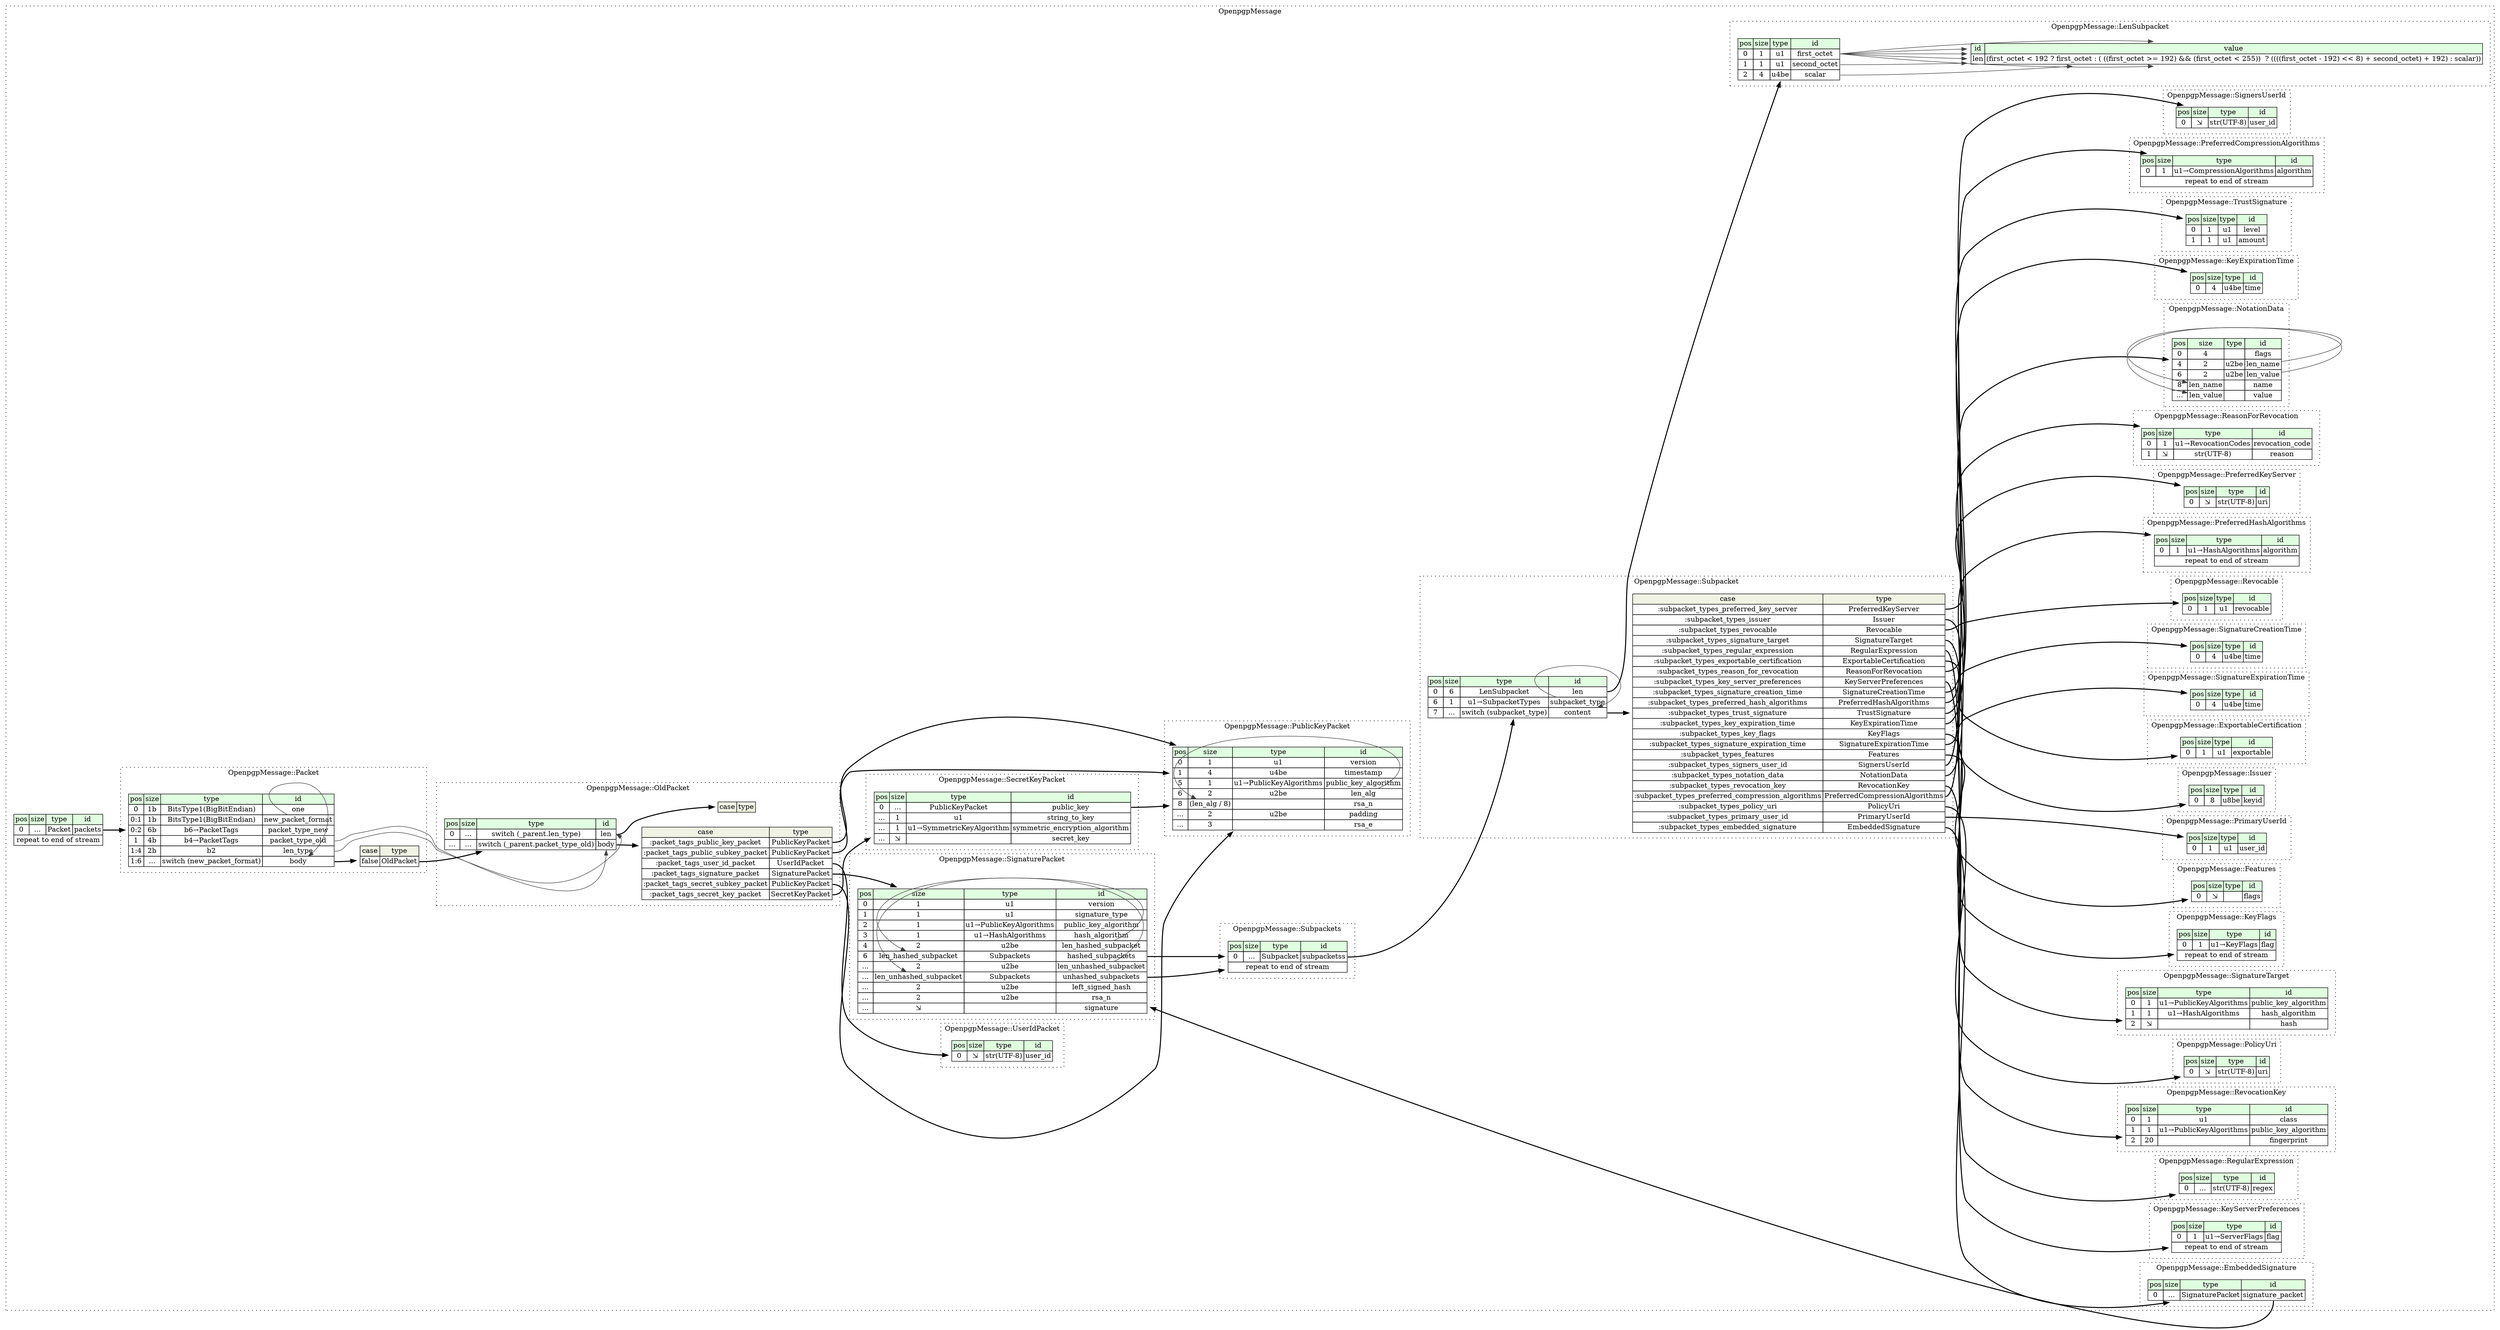digraph {
	rankdir=LR;
	node [shape=plaintext];
	subgraph cluster__openpgp_message {
		label="OpenpgpMessage";
		graph[style=dotted];

		openpgp_message__seq [label=<<TABLE BORDER="0" CELLBORDER="1" CELLSPACING="0">
			<TR><TD BGCOLOR="#E0FFE0">pos</TD><TD BGCOLOR="#E0FFE0">size</TD><TD BGCOLOR="#E0FFE0">type</TD><TD BGCOLOR="#E0FFE0">id</TD></TR>
			<TR><TD PORT="packets_pos">0</TD><TD PORT="packets_size">...</TD><TD>Packet</TD><TD PORT="packets_type">packets</TD></TR>
			<TR><TD COLSPAN="4" PORT="packets__repeat">repeat to end of stream</TD></TR>
		</TABLE>>];
		subgraph cluster__preferred_hash_algorithms {
			label="OpenpgpMessage::PreferredHashAlgorithms";
			graph[style=dotted];

			preferred_hash_algorithms__seq [label=<<TABLE BORDER="0" CELLBORDER="1" CELLSPACING="0">
				<TR><TD BGCOLOR="#E0FFE0">pos</TD><TD BGCOLOR="#E0FFE0">size</TD><TD BGCOLOR="#E0FFE0">type</TD><TD BGCOLOR="#E0FFE0">id</TD></TR>
				<TR><TD PORT="algorithm_pos">0</TD><TD PORT="algorithm_size">1</TD><TD>u1→HashAlgorithms</TD><TD PORT="algorithm_type">algorithm</TD></TR>
				<TR><TD COLSPAN="4" PORT="algorithm__repeat">repeat to end of stream</TD></TR>
			</TABLE>>];
		}
		subgraph cluster__preferred_compression_algorithms {
			label="OpenpgpMessage::PreferredCompressionAlgorithms";
			graph[style=dotted];

			preferred_compression_algorithms__seq [label=<<TABLE BORDER="0" CELLBORDER="1" CELLSPACING="0">
				<TR><TD BGCOLOR="#E0FFE0">pos</TD><TD BGCOLOR="#E0FFE0">size</TD><TD BGCOLOR="#E0FFE0">type</TD><TD BGCOLOR="#E0FFE0">id</TD></TR>
				<TR><TD PORT="algorithm_pos">0</TD><TD PORT="algorithm_size">1</TD><TD>u1→CompressionAlgorithms</TD><TD PORT="algorithm_type">algorithm</TD></TR>
				<TR><TD COLSPAN="4" PORT="algorithm__repeat">repeat to end of stream</TD></TR>
			</TABLE>>];
		}
		subgraph cluster__signers_user_id {
			label="OpenpgpMessage::SignersUserId";
			graph[style=dotted];

			signers_user_id__seq [label=<<TABLE BORDER="0" CELLBORDER="1" CELLSPACING="0">
				<TR><TD BGCOLOR="#E0FFE0">pos</TD><TD BGCOLOR="#E0FFE0">size</TD><TD BGCOLOR="#E0FFE0">type</TD><TD BGCOLOR="#E0FFE0">id</TD></TR>
				<TR><TD PORT="user_id_pos">0</TD><TD PORT="user_id_size">⇲</TD><TD>str(UTF-8)</TD><TD PORT="user_id_type">user_id</TD></TR>
			</TABLE>>];
		}
		subgraph cluster__secret_key_packet {
			label="OpenpgpMessage::SecretKeyPacket";
			graph[style=dotted];

			secret_key_packet__seq [label=<<TABLE BORDER="0" CELLBORDER="1" CELLSPACING="0">
				<TR><TD BGCOLOR="#E0FFE0">pos</TD><TD BGCOLOR="#E0FFE0">size</TD><TD BGCOLOR="#E0FFE0">type</TD><TD BGCOLOR="#E0FFE0">id</TD></TR>
				<TR><TD PORT="public_key_pos">0</TD><TD PORT="public_key_size">...</TD><TD>PublicKeyPacket</TD><TD PORT="public_key_type">public_key</TD></TR>
				<TR><TD PORT="string_to_key_pos">...</TD><TD PORT="string_to_key_size">1</TD><TD>u1</TD><TD PORT="string_to_key_type">string_to_key</TD></TR>
				<TR><TD PORT="symmetric_encryption_algorithm_pos">...</TD><TD PORT="symmetric_encryption_algorithm_size">1</TD><TD>u1→SymmetricKeyAlgorithm</TD><TD PORT="symmetric_encryption_algorithm_type">symmetric_encryption_algorithm</TD></TR>
				<TR><TD PORT="secret_key_pos">...</TD><TD PORT="secret_key_size">⇲</TD><TD></TD><TD PORT="secret_key_type">secret_key</TD></TR>
			</TABLE>>];
		}
		subgraph cluster__key_server_preferences {
			label="OpenpgpMessage::KeyServerPreferences";
			graph[style=dotted];

			key_server_preferences__seq [label=<<TABLE BORDER="0" CELLBORDER="1" CELLSPACING="0">
				<TR><TD BGCOLOR="#E0FFE0">pos</TD><TD BGCOLOR="#E0FFE0">size</TD><TD BGCOLOR="#E0FFE0">type</TD><TD BGCOLOR="#E0FFE0">id</TD></TR>
				<TR><TD PORT="flag_pos">0</TD><TD PORT="flag_size">1</TD><TD>u1→ServerFlags</TD><TD PORT="flag_type">flag</TD></TR>
				<TR><TD COLSPAN="4" PORT="flag__repeat">repeat to end of stream</TD></TR>
			</TABLE>>];
		}
		subgraph cluster__regular_expression {
			label="OpenpgpMessage::RegularExpression";
			graph[style=dotted];

			regular_expression__seq [label=<<TABLE BORDER="0" CELLBORDER="1" CELLSPACING="0">
				<TR><TD BGCOLOR="#E0FFE0">pos</TD><TD BGCOLOR="#E0FFE0">size</TD><TD BGCOLOR="#E0FFE0">type</TD><TD BGCOLOR="#E0FFE0">id</TD></TR>
				<TR><TD PORT="regex_pos">0</TD><TD PORT="regex_size">...</TD><TD>str(UTF-8)</TD><TD PORT="regex_type">regex</TD></TR>
			</TABLE>>];
		}
		subgraph cluster__subpackets {
			label="OpenpgpMessage::Subpackets";
			graph[style=dotted];

			subpackets__seq [label=<<TABLE BORDER="0" CELLBORDER="1" CELLSPACING="0">
				<TR><TD BGCOLOR="#E0FFE0">pos</TD><TD BGCOLOR="#E0FFE0">size</TD><TD BGCOLOR="#E0FFE0">type</TD><TD BGCOLOR="#E0FFE0">id</TD></TR>
				<TR><TD PORT="subpacketss_pos">0</TD><TD PORT="subpacketss_size">...</TD><TD>Subpacket</TD><TD PORT="subpacketss_type">subpacketss</TD></TR>
				<TR><TD COLSPAN="4" PORT="subpacketss__repeat">repeat to end of stream</TD></TR>
			</TABLE>>];
		}
		subgraph cluster__revocation_key {
			label="OpenpgpMessage::RevocationKey";
			graph[style=dotted];

			revocation_key__seq [label=<<TABLE BORDER="0" CELLBORDER="1" CELLSPACING="0">
				<TR><TD BGCOLOR="#E0FFE0">pos</TD><TD BGCOLOR="#E0FFE0">size</TD><TD BGCOLOR="#E0FFE0">type</TD><TD BGCOLOR="#E0FFE0">id</TD></TR>
				<TR><TD PORT="class_pos">0</TD><TD PORT="class_size">1</TD><TD>u1</TD><TD PORT="class_type">class</TD></TR>
				<TR><TD PORT="public_key_algorithm_pos">1</TD><TD PORT="public_key_algorithm_size">1</TD><TD>u1→PublicKeyAlgorithms</TD><TD PORT="public_key_algorithm_type">public_key_algorithm</TD></TR>
				<TR><TD PORT="fingerprint_pos">2</TD><TD PORT="fingerprint_size">20</TD><TD></TD><TD PORT="fingerprint_type">fingerprint</TD></TR>
			</TABLE>>];
		}
		subgraph cluster__user_id_packet {
			label="OpenpgpMessage::UserIdPacket";
			graph[style=dotted];

			user_id_packet__seq [label=<<TABLE BORDER="0" CELLBORDER="1" CELLSPACING="0">
				<TR><TD BGCOLOR="#E0FFE0">pos</TD><TD BGCOLOR="#E0FFE0">size</TD><TD BGCOLOR="#E0FFE0">type</TD><TD BGCOLOR="#E0FFE0">id</TD></TR>
				<TR><TD PORT="user_id_pos">0</TD><TD PORT="user_id_size">⇲</TD><TD>str(UTF-8)</TD><TD PORT="user_id_type">user_id</TD></TR>
			</TABLE>>];
		}
		subgraph cluster__policy_uri {
			label="OpenpgpMessage::PolicyUri";
			graph[style=dotted];

			policy_uri__seq [label=<<TABLE BORDER="0" CELLBORDER="1" CELLSPACING="0">
				<TR><TD BGCOLOR="#E0FFE0">pos</TD><TD BGCOLOR="#E0FFE0">size</TD><TD BGCOLOR="#E0FFE0">type</TD><TD BGCOLOR="#E0FFE0">id</TD></TR>
				<TR><TD PORT="uri_pos">0</TD><TD PORT="uri_size">⇲</TD><TD>str(UTF-8)</TD><TD PORT="uri_type">uri</TD></TR>
			</TABLE>>];
		}
		subgraph cluster__signature_target {
			label="OpenpgpMessage::SignatureTarget";
			graph[style=dotted];

			signature_target__seq [label=<<TABLE BORDER="0" CELLBORDER="1" CELLSPACING="0">
				<TR><TD BGCOLOR="#E0FFE0">pos</TD><TD BGCOLOR="#E0FFE0">size</TD><TD BGCOLOR="#E0FFE0">type</TD><TD BGCOLOR="#E0FFE0">id</TD></TR>
				<TR><TD PORT="public_key_algorithm_pos">0</TD><TD PORT="public_key_algorithm_size">1</TD><TD>u1→PublicKeyAlgorithms</TD><TD PORT="public_key_algorithm_type">public_key_algorithm</TD></TR>
				<TR><TD PORT="hash_algorithm_pos">1</TD><TD PORT="hash_algorithm_size">1</TD><TD>u1→HashAlgorithms</TD><TD PORT="hash_algorithm_type">hash_algorithm</TD></TR>
				<TR><TD PORT="hash_pos">2</TD><TD PORT="hash_size">⇲</TD><TD></TD><TD PORT="hash_type">hash</TD></TR>
			</TABLE>>];
		}
		subgraph cluster__key_flags {
			label="OpenpgpMessage::KeyFlags";
			graph[style=dotted];

			key_flags__seq [label=<<TABLE BORDER="0" CELLBORDER="1" CELLSPACING="0">
				<TR><TD BGCOLOR="#E0FFE0">pos</TD><TD BGCOLOR="#E0FFE0">size</TD><TD BGCOLOR="#E0FFE0">type</TD><TD BGCOLOR="#E0FFE0">id</TD></TR>
				<TR><TD PORT="flag_pos">0</TD><TD PORT="flag_size">1</TD><TD>u1→KeyFlags</TD><TD PORT="flag_type">flag</TD></TR>
				<TR><TD COLSPAN="4" PORT="flag__repeat">repeat to end of stream</TD></TR>
			</TABLE>>];
		}
		subgraph cluster__features {
			label="OpenpgpMessage::Features";
			graph[style=dotted];

			features__seq [label=<<TABLE BORDER="0" CELLBORDER="1" CELLSPACING="0">
				<TR><TD BGCOLOR="#E0FFE0">pos</TD><TD BGCOLOR="#E0FFE0">size</TD><TD BGCOLOR="#E0FFE0">type</TD><TD BGCOLOR="#E0FFE0">id</TD></TR>
				<TR><TD PORT="flags_pos">0</TD><TD PORT="flags_size">⇲</TD><TD></TD><TD PORT="flags_type">flags</TD></TR>
			</TABLE>>];
		}
		subgraph cluster__primary_user_id {
			label="OpenpgpMessage::PrimaryUserId";
			graph[style=dotted];

			primary_user_id__seq [label=<<TABLE BORDER="0" CELLBORDER="1" CELLSPACING="0">
				<TR><TD BGCOLOR="#E0FFE0">pos</TD><TD BGCOLOR="#E0FFE0">size</TD><TD BGCOLOR="#E0FFE0">type</TD><TD BGCOLOR="#E0FFE0">id</TD></TR>
				<TR><TD PORT="user_id_pos">0</TD><TD PORT="user_id_size">1</TD><TD>u1</TD><TD PORT="user_id_type">user_id</TD></TR>
			</TABLE>>];
		}
		subgraph cluster__subpacket {
			label="OpenpgpMessage::Subpacket";
			graph[style=dotted];

			subpacket__seq [label=<<TABLE BORDER="0" CELLBORDER="1" CELLSPACING="0">
				<TR><TD BGCOLOR="#E0FFE0">pos</TD><TD BGCOLOR="#E0FFE0">size</TD><TD BGCOLOR="#E0FFE0">type</TD><TD BGCOLOR="#E0FFE0">id</TD></TR>
				<TR><TD PORT="len_pos">0</TD><TD PORT="len_size">6</TD><TD>LenSubpacket</TD><TD PORT="len_type">len</TD></TR>
				<TR><TD PORT="subpacket_type_pos">6</TD><TD PORT="subpacket_type_size">1</TD><TD>u1→SubpacketTypes</TD><TD PORT="subpacket_type_type">subpacket_type</TD></TR>
				<TR><TD PORT="content_pos">7</TD><TD PORT="content_size">...</TD><TD>switch (subpacket_type)</TD><TD PORT="content_type">content</TD></TR>
			</TABLE>>];
subpacket__seq_content_switch [label=<<TABLE BORDER="0" CELLBORDER="1" CELLSPACING="0">
	<TR><TD BGCOLOR="#F0F2E4">case</TD><TD BGCOLOR="#F0F2E4">type</TD></TR>
	<TR><TD>:subpacket_types_preferred_key_server</TD><TD PORT="case0">PreferredKeyServer</TD></TR>
	<TR><TD>:subpacket_types_issuer</TD><TD PORT="case1">Issuer</TD></TR>
	<TR><TD>:subpacket_types_revocable</TD><TD PORT="case2">Revocable</TD></TR>
	<TR><TD>:subpacket_types_signature_target</TD><TD PORT="case3">SignatureTarget</TD></TR>
	<TR><TD>:subpacket_types_regular_expression</TD><TD PORT="case4">RegularExpression</TD></TR>
	<TR><TD>:subpacket_types_exportable_certification</TD><TD PORT="case5">ExportableCertification</TD></TR>
	<TR><TD>:subpacket_types_reason_for_revocation</TD><TD PORT="case6">ReasonForRevocation</TD></TR>
	<TR><TD>:subpacket_types_key_server_preferences</TD><TD PORT="case7">KeyServerPreferences</TD></TR>
	<TR><TD>:subpacket_types_signature_creation_time</TD><TD PORT="case8">SignatureCreationTime</TD></TR>
	<TR><TD>:subpacket_types_preferred_hash_algorithms</TD><TD PORT="case9">PreferredHashAlgorithms</TD></TR>
	<TR><TD>:subpacket_types_trust_signature</TD><TD PORT="case10">TrustSignature</TD></TR>
	<TR><TD>:subpacket_types_key_expiration_time</TD><TD PORT="case11">KeyExpirationTime</TD></TR>
	<TR><TD>:subpacket_types_key_flags</TD><TD PORT="case12">KeyFlags</TD></TR>
	<TR><TD>:subpacket_types_signature_expiration_time</TD><TD PORT="case13">SignatureExpirationTime</TD></TR>
	<TR><TD>:subpacket_types_features</TD><TD PORT="case14">Features</TD></TR>
	<TR><TD>:subpacket_types_signers_user_id</TD><TD PORT="case15">SignersUserId</TD></TR>
	<TR><TD>:subpacket_types_notation_data</TD><TD PORT="case16">NotationData</TD></TR>
	<TR><TD>:subpacket_types_revocation_key</TD><TD PORT="case17">RevocationKey</TD></TR>
	<TR><TD>:subpacket_types_preferred_compression_algorithms</TD><TD PORT="case18">PreferredCompressionAlgorithms</TD></TR>
	<TR><TD>:subpacket_types_policy_uri</TD><TD PORT="case19">PolicyUri</TD></TR>
	<TR><TD>:subpacket_types_primary_user_id</TD><TD PORT="case20">PrimaryUserId</TD></TR>
	<TR><TD>:subpacket_types_embedded_signature</TD><TD PORT="case21">EmbeddedSignature</TD></TR>
</TABLE>>];
		}
		subgraph cluster__old_packet {
			label="OpenpgpMessage::OldPacket";
			graph[style=dotted];

			old_packet__seq [label=<<TABLE BORDER="0" CELLBORDER="1" CELLSPACING="0">
				<TR><TD BGCOLOR="#E0FFE0">pos</TD><TD BGCOLOR="#E0FFE0">size</TD><TD BGCOLOR="#E0FFE0">type</TD><TD BGCOLOR="#E0FFE0">id</TD></TR>
				<TR><TD PORT="len_pos">0</TD><TD PORT="len_size">...</TD><TD>switch (_parent.len_type)</TD><TD PORT="len_type">len</TD></TR>
				<TR><TD PORT="body_pos">...</TD><TD PORT="body_size">...</TD><TD>switch (_parent.packet_type_old)</TD><TD PORT="body_type">body</TD></TR>
			</TABLE>>];
old_packet__seq_len_switch [label=<<TABLE BORDER="0" CELLBORDER="1" CELLSPACING="0">
	<TR><TD BGCOLOR="#F0F2E4">case</TD><TD BGCOLOR="#F0F2E4">type</TD></TR>
</TABLE>>];
old_packet__seq_body_switch [label=<<TABLE BORDER="0" CELLBORDER="1" CELLSPACING="0">
	<TR><TD BGCOLOR="#F0F2E4">case</TD><TD BGCOLOR="#F0F2E4">type</TD></TR>
	<TR><TD>:packet_tags_public_key_packet</TD><TD PORT="case0">PublicKeyPacket</TD></TR>
	<TR><TD>:packet_tags_public_subkey_packet</TD><TD PORT="case1">PublicKeyPacket</TD></TR>
	<TR><TD>:packet_tags_user_id_packet</TD><TD PORT="case2">UserIdPacket</TD></TR>
	<TR><TD>:packet_tags_signature_packet</TD><TD PORT="case3">SignaturePacket</TD></TR>
	<TR><TD>:packet_tags_secret_subkey_packet</TD><TD PORT="case4">PublicKeyPacket</TD></TR>
	<TR><TD>:packet_tags_secret_key_packet</TD><TD PORT="case5">SecretKeyPacket</TD></TR>
</TABLE>>];
		}
		subgraph cluster__issuer {
			label="OpenpgpMessage::Issuer";
			graph[style=dotted];

			issuer__seq [label=<<TABLE BORDER="0" CELLBORDER="1" CELLSPACING="0">
				<TR><TD BGCOLOR="#E0FFE0">pos</TD><TD BGCOLOR="#E0FFE0">size</TD><TD BGCOLOR="#E0FFE0">type</TD><TD BGCOLOR="#E0FFE0">id</TD></TR>
				<TR><TD PORT="keyid_pos">0</TD><TD PORT="keyid_size">8</TD><TD>u8be</TD><TD PORT="keyid_type">keyid</TD></TR>
			</TABLE>>];
		}
		subgraph cluster__exportable_certification {
			label="OpenpgpMessage::ExportableCertification";
			graph[style=dotted];

			exportable_certification__seq [label=<<TABLE BORDER="0" CELLBORDER="1" CELLSPACING="0">
				<TR><TD BGCOLOR="#E0FFE0">pos</TD><TD BGCOLOR="#E0FFE0">size</TD><TD BGCOLOR="#E0FFE0">type</TD><TD BGCOLOR="#E0FFE0">id</TD></TR>
				<TR><TD PORT="exportable_pos">0</TD><TD PORT="exportable_size">1</TD><TD>u1</TD><TD PORT="exportable_type">exportable</TD></TR>
			</TABLE>>];
		}
		subgraph cluster__signature_expiration_time {
			label="OpenpgpMessage::SignatureExpirationTime";
			graph[style=dotted];

			signature_expiration_time__seq [label=<<TABLE BORDER="0" CELLBORDER="1" CELLSPACING="0">
				<TR><TD BGCOLOR="#E0FFE0">pos</TD><TD BGCOLOR="#E0FFE0">size</TD><TD BGCOLOR="#E0FFE0">type</TD><TD BGCOLOR="#E0FFE0">id</TD></TR>
				<TR><TD PORT="time_pos">0</TD><TD PORT="time_size">4</TD><TD>u4be</TD><TD PORT="time_type">time</TD></TR>
			</TABLE>>];
		}
		subgraph cluster__signature_creation_time {
			label="OpenpgpMessage::SignatureCreationTime";
			graph[style=dotted];

			signature_creation_time__seq [label=<<TABLE BORDER="0" CELLBORDER="1" CELLSPACING="0">
				<TR><TD BGCOLOR="#E0FFE0">pos</TD><TD BGCOLOR="#E0FFE0">size</TD><TD BGCOLOR="#E0FFE0">type</TD><TD BGCOLOR="#E0FFE0">id</TD></TR>
				<TR><TD PORT="time_pos">0</TD><TD PORT="time_size">4</TD><TD>u4be</TD><TD PORT="time_type">time</TD></TR>
			</TABLE>>];
		}
		subgraph cluster__signature_packet {
			label="OpenpgpMessage::SignaturePacket";
			graph[style=dotted];

			signature_packet__seq [label=<<TABLE BORDER="0" CELLBORDER="1" CELLSPACING="0">
				<TR><TD BGCOLOR="#E0FFE0">pos</TD><TD BGCOLOR="#E0FFE0">size</TD><TD BGCOLOR="#E0FFE0">type</TD><TD BGCOLOR="#E0FFE0">id</TD></TR>
				<TR><TD PORT="version_pos">0</TD><TD PORT="version_size">1</TD><TD>u1</TD><TD PORT="version_type">version</TD></TR>
				<TR><TD PORT="signature_type_pos">1</TD><TD PORT="signature_type_size">1</TD><TD>u1</TD><TD PORT="signature_type_type">signature_type</TD></TR>
				<TR><TD PORT="public_key_algorithm_pos">2</TD><TD PORT="public_key_algorithm_size">1</TD><TD>u1→PublicKeyAlgorithms</TD><TD PORT="public_key_algorithm_type">public_key_algorithm</TD></TR>
				<TR><TD PORT="hash_algorithm_pos">3</TD><TD PORT="hash_algorithm_size">1</TD><TD>u1→HashAlgorithms</TD><TD PORT="hash_algorithm_type">hash_algorithm</TD></TR>
				<TR><TD PORT="len_hashed_subpacket_pos">4</TD><TD PORT="len_hashed_subpacket_size">2</TD><TD>u2be</TD><TD PORT="len_hashed_subpacket_type">len_hashed_subpacket</TD></TR>
				<TR><TD PORT="hashed_subpackets_pos">6</TD><TD PORT="hashed_subpackets_size">len_hashed_subpacket</TD><TD>Subpackets</TD><TD PORT="hashed_subpackets_type">hashed_subpackets</TD></TR>
				<TR><TD PORT="len_unhashed_subpacket_pos">...</TD><TD PORT="len_unhashed_subpacket_size">2</TD><TD>u2be</TD><TD PORT="len_unhashed_subpacket_type">len_unhashed_subpacket</TD></TR>
				<TR><TD PORT="unhashed_subpackets_pos">...</TD><TD PORT="unhashed_subpackets_size">len_unhashed_subpacket</TD><TD>Subpackets</TD><TD PORT="unhashed_subpackets_type">unhashed_subpackets</TD></TR>
				<TR><TD PORT="left_signed_hash_pos">...</TD><TD PORT="left_signed_hash_size">2</TD><TD>u2be</TD><TD PORT="left_signed_hash_type">left_signed_hash</TD></TR>
				<TR><TD PORT="rsa_n_pos">...</TD><TD PORT="rsa_n_size">2</TD><TD>u2be</TD><TD PORT="rsa_n_type">rsa_n</TD></TR>
				<TR><TD PORT="signature_pos">...</TD><TD PORT="signature_size">⇲</TD><TD></TD><TD PORT="signature_type">signature</TD></TR>
			</TABLE>>];
		}
		subgraph cluster__revocable {
			label="OpenpgpMessage::Revocable";
			graph[style=dotted];

			revocable__seq [label=<<TABLE BORDER="0" CELLBORDER="1" CELLSPACING="0">
				<TR><TD BGCOLOR="#E0FFE0">pos</TD><TD BGCOLOR="#E0FFE0">size</TD><TD BGCOLOR="#E0FFE0">type</TD><TD BGCOLOR="#E0FFE0">id</TD></TR>
				<TR><TD PORT="revocable_pos">0</TD><TD PORT="revocable_size">1</TD><TD>u1</TD><TD PORT="revocable_type">revocable</TD></TR>
			</TABLE>>];
		}
		subgraph cluster__embedded_signature {
			label="OpenpgpMessage::EmbeddedSignature";
			graph[style=dotted];

			embedded_signature__seq [label=<<TABLE BORDER="0" CELLBORDER="1" CELLSPACING="0">
				<TR><TD BGCOLOR="#E0FFE0">pos</TD><TD BGCOLOR="#E0FFE0">size</TD><TD BGCOLOR="#E0FFE0">type</TD><TD BGCOLOR="#E0FFE0">id</TD></TR>
				<TR><TD PORT="signature_packet_pos">0</TD><TD PORT="signature_packet_size">...</TD><TD>SignaturePacket</TD><TD PORT="signature_packet_type">signature_packet</TD></TR>
			</TABLE>>];
		}
		subgraph cluster__preferred_key_server {
			label="OpenpgpMessage::PreferredKeyServer";
			graph[style=dotted];

			preferred_key_server__seq [label=<<TABLE BORDER="0" CELLBORDER="1" CELLSPACING="0">
				<TR><TD BGCOLOR="#E0FFE0">pos</TD><TD BGCOLOR="#E0FFE0">size</TD><TD BGCOLOR="#E0FFE0">type</TD><TD BGCOLOR="#E0FFE0">id</TD></TR>
				<TR><TD PORT="uri_pos">0</TD><TD PORT="uri_size">⇲</TD><TD>str(UTF-8)</TD><TD PORT="uri_type">uri</TD></TR>
			</TABLE>>];
		}
		subgraph cluster__reason_for_revocation {
			label="OpenpgpMessage::ReasonForRevocation";
			graph[style=dotted];

			reason_for_revocation__seq [label=<<TABLE BORDER="0" CELLBORDER="1" CELLSPACING="0">
				<TR><TD BGCOLOR="#E0FFE0">pos</TD><TD BGCOLOR="#E0FFE0">size</TD><TD BGCOLOR="#E0FFE0">type</TD><TD BGCOLOR="#E0FFE0">id</TD></TR>
				<TR><TD PORT="revocation_code_pos">0</TD><TD PORT="revocation_code_size">1</TD><TD>u1→RevocationCodes</TD><TD PORT="revocation_code_type">revocation_code</TD></TR>
				<TR><TD PORT="reason_pos">1</TD><TD PORT="reason_size">⇲</TD><TD>str(UTF-8)</TD><TD PORT="reason_type">reason</TD></TR>
			</TABLE>>];
		}
		subgraph cluster__len_subpacket {
			label="OpenpgpMessage::LenSubpacket";
			graph[style=dotted];

			len_subpacket__seq [label=<<TABLE BORDER="0" CELLBORDER="1" CELLSPACING="0">
				<TR><TD BGCOLOR="#E0FFE0">pos</TD><TD BGCOLOR="#E0FFE0">size</TD><TD BGCOLOR="#E0FFE0">type</TD><TD BGCOLOR="#E0FFE0">id</TD></TR>
				<TR><TD PORT="first_octet_pos">0</TD><TD PORT="first_octet_size">1</TD><TD>u1</TD><TD PORT="first_octet_type">first_octet</TD></TR>
				<TR><TD PORT="second_octet_pos">1</TD><TD PORT="second_octet_size">1</TD><TD>u1</TD><TD PORT="second_octet_type">second_octet</TD></TR>
				<TR><TD PORT="scalar_pos">2</TD><TD PORT="scalar_size">4</TD><TD>u4be</TD><TD PORT="scalar_type">scalar</TD></TR>
			</TABLE>>];
			len_subpacket__inst__len [label=<<TABLE BORDER="0" CELLBORDER="1" CELLSPACING="0">
				<TR><TD BGCOLOR="#E0FFE0">id</TD><TD BGCOLOR="#E0FFE0">value</TD></TR>
				<TR><TD>len</TD><TD>(first_octet &lt; 192 ? first_octet : ( ((first_octet &gt;= 192) &amp;&amp; (first_octet &lt; 255))  ? ((((first_octet - 192) &lt;&lt; 8) + second_octet) + 192) : scalar))</TD></TR>
			</TABLE>>];
		}
		subgraph cluster__notation_data {
			label="OpenpgpMessage::NotationData";
			graph[style=dotted];

			notation_data__seq [label=<<TABLE BORDER="0" CELLBORDER="1" CELLSPACING="0">
				<TR><TD BGCOLOR="#E0FFE0">pos</TD><TD BGCOLOR="#E0FFE0">size</TD><TD BGCOLOR="#E0FFE0">type</TD><TD BGCOLOR="#E0FFE0">id</TD></TR>
				<TR><TD PORT="flags_pos">0</TD><TD PORT="flags_size">4</TD><TD></TD><TD PORT="flags_type">flags</TD></TR>
				<TR><TD PORT="len_name_pos">4</TD><TD PORT="len_name_size">2</TD><TD>u2be</TD><TD PORT="len_name_type">len_name</TD></TR>
				<TR><TD PORT="len_value_pos">6</TD><TD PORT="len_value_size">2</TD><TD>u2be</TD><TD PORT="len_value_type">len_value</TD></TR>
				<TR><TD PORT="name_pos">8</TD><TD PORT="name_size">len_name</TD><TD></TD><TD PORT="name_type">name</TD></TR>
				<TR><TD PORT="value_pos">...</TD><TD PORT="value_size">len_value</TD><TD></TD><TD PORT="value_type">value</TD></TR>
			</TABLE>>];
		}
		subgraph cluster__public_key_packet {
			label="OpenpgpMessage::PublicKeyPacket";
			graph[style=dotted];

			public_key_packet__seq [label=<<TABLE BORDER="0" CELLBORDER="1" CELLSPACING="0">
				<TR><TD BGCOLOR="#E0FFE0">pos</TD><TD BGCOLOR="#E0FFE0">size</TD><TD BGCOLOR="#E0FFE0">type</TD><TD BGCOLOR="#E0FFE0">id</TD></TR>
				<TR><TD PORT="version_pos">0</TD><TD PORT="version_size">1</TD><TD>u1</TD><TD PORT="version_type">version</TD></TR>
				<TR><TD PORT="timestamp_pos">1</TD><TD PORT="timestamp_size">4</TD><TD>u4be</TD><TD PORT="timestamp_type">timestamp</TD></TR>
				<TR><TD PORT="public_key_algorithm_pos">5</TD><TD PORT="public_key_algorithm_size">1</TD><TD>u1→PublicKeyAlgorithms</TD><TD PORT="public_key_algorithm_type">public_key_algorithm</TD></TR>
				<TR><TD PORT="len_alg_pos">6</TD><TD PORT="len_alg_size">2</TD><TD>u2be</TD><TD PORT="len_alg_type">len_alg</TD></TR>
				<TR><TD PORT="rsa_n_pos">8</TD><TD PORT="rsa_n_size">(len_alg / 8)</TD><TD></TD><TD PORT="rsa_n_type">rsa_n</TD></TR>
				<TR><TD PORT="padding_pos">...</TD><TD PORT="padding_size">2</TD><TD>u2be</TD><TD PORT="padding_type">padding</TD></TR>
				<TR><TD PORT="rsa_e_pos">...</TD><TD PORT="rsa_e_size">3</TD><TD></TD><TD PORT="rsa_e_type">rsa_e</TD></TR>
			</TABLE>>];
		}
		subgraph cluster__key_expiration_time {
			label="OpenpgpMessage::KeyExpirationTime";
			graph[style=dotted];

			key_expiration_time__seq [label=<<TABLE BORDER="0" CELLBORDER="1" CELLSPACING="0">
				<TR><TD BGCOLOR="#E0FFE0">pos</TD><TD BGCOLOR="#E0FFE0">size</TD><TD BGCOLOR="#E0FFE0">type</TD><TD BGCOLOR="#E0FFE0">id</TD></TR>
				<TR><TD PORT="time_pos">0</TD><TD PORT="time_size">4</TD><TD>u4be</TD><TD PORT="time_type">time</TD></TR>
			</TABLE>>];
		}
		subgraph cluster__packet {
			label="OpenpgpMessage::Packet";
			graph[style=dotted];

			packet__seq [label=<<TABLE BORDER="0" CELLBORDER="1" CELLSPACING="0">
				<TR><TD BGCOLOR="#E0FFE0">pos</TD><TD BGCOLOR="#E0FFE0">size</TD><TD BGCOLOR="#E0FFE0">type</TD><TD BGCOLOR="#E0FFE0">id</TD></TR>
				<TR><TD PORT="one_pos">0</TD><TD PORT="one_size">1b</TD><TD>BitsType1(BigBitEndian)</TD><TD PORT="one_type">one</TD></TR>
				<TR><TD PORT="new_packet_format_pos">0:1</TD><TD PORT="new_packet_format_size">1b</TD><TD>BitsType1(BigBitEndian)</TD><TD PORT="new_packet_format_type">new_packet_format</TD></TR>
				<TR><TD PORT="packet_type_new_pos">0:2</TD><TD PORT="packet_type_new_size">6b</TD><TD>b6→PacketTags</TD><TD PORT="packet_type_new_type">packet_type_new</TD></TR>
				<TR><TD PORT="packet_type_old_pos">1</TD><TD PORT="packet_type_old_size">4b</TD><TD>b4→PacketTags</TD><TD PORT="packet_type_old_type">packet_type_old</TD></TR>
				<TR><TD PORT="len_type_pos">1:4</TD><TD PORT="len_type_size">2b</TD><TD>b2</TD><TD PORT="len_type_type">len_type</TD></TR>
				<TR><TD PORT="body_pos">1:6</TD><TD PORT="body_size">...</TD><TD>switch (new_packet_format)</TD><TD PORT="body_type">body</TD></TR>
			</TABLE>>];
packet__seq_body_switch [label=<<TABLE BORDER="0" CELLBORDER="1" CELLSPACING="0">
	<TR><TD BGCOLOR="#F0F2E4">case</TD><TD BGCOLOR="#F0F2E4">type</TD></TR>
	<TR><TD>false</TD><TD PORT="case0">OldPacket</TD></TR>
</TABLE>>];
		}
		subgraph cluster__trust_signature {
			label="OpenpgpMessage::TrustSignature";
			graph[style=dotted];

			trust_signature__seq [label=<<TABLE BORDER="0" CELLBORDER="1" CELLSPACING="0">
				<TR><TD BGCOLOR="#E0FFE0">pos</TD><TD BGCOLOR="#E0FFE0">size</TD><TD BGCOLOR="#E0FFE0">type</TD><TD BGCOLOR="#E0FFE0">id</TD></TR>
				<TR><TD PORT="level_pos">0</TD><TD PORT="level_size">1</TD><TD>u1</TD><TD PORT="level_type">level</TD></TR>
				<TR><TD PORT="amount_pos">1</TD><TD PORT="amount_size">1</TD><TD>u1</TD><TD PORT="amount_type">amount</TD></TR>
			</TABLE>>];
		}
	}
	openpgp_message__seq:packets_type -> packet__seq [style=bold];
	secret_key_packet__seq:public_key_type -> public_key_packet__seq [style=bold];
	subpackets__seq:subpacketss_type -> subpacket__seq [style=bold];
	subpacket__seq:len_type -> len_subpacket__seq [style=bold];
	subpacket__seq:content_type -> subpacket__seq_content_switch [style=bold];
	subpacket__seq_content_switch:case0 -> preferred_key_server__seq [style=bold];
	subpacket__seq_content_switch:case1 -> issuer__seq [style=bold];
	subpacket__seq_content_switch:case2 -> revocable__seq [style=bold];
	subpacket__seq_content_switch:case3 -> signature_target__seq [style=bold];
	subpacket__seq_content_switch:case4 -> regular_expression__seq [style=bold];
	subpacket__seq_content_switch:case5 -> exportable_certification__seq [style=bold];
	subpacket__seq_content_switch:case6 -> reason_for_revocation__seq [style=bold];
	subpacket__seq_content_switch:case7 -> key_server_preferences__seq [style=bold];
	subpacket__seq_content_switch:case8 -> signature_creation_time__seq [style=bold];
	subpacket__seq_content_switch:case9 -> preferred_hash_algorithms__seq [style=bold];
	subpacket__seq_content_switch:case10 -> trust_signature__seq [style=bold];
	subpacket__seq_content_switch:case11 -> key_expiration_time__seq [style=bold];
	subpacket__seq_content_switch:case12 -> key_flags__seq [style=bold];
	subpacket__seq_content_switch:case13 -> signature_expiration_time__seq [style=bold];
	subpacket__seq_content_switch:case14 -> features__seq [style=bold];
	subpacket__seq_content_switch:case15 -> signers_user_id__seq [style=bold];
	subpacket__seq_content_switch:case16 -> notation_data__seq [style=bold];
	subpacket__seq_content_switch:case17 -> revocation_key__seq [style=bold];
	subpacket__seq_content_switch:case18 -> preferred_compression_algorithms__seq [style=bold];
	subpacket__seq_content_switch:case19 -> policy_uri__seq [style=bold];
	subpacket__seq_content_switch:case20 -> primary_user_id__seq [style=bold];
	subpacket__seq_content_switch:case21 -> embedded_signature__seq [style=bold];
	subpacket__seq:subpacket_type_type -> subpacket__seq:content_type [color="#404040"];
	old_packet__seq:len_type -> old_packet__seq_len_switch [style=bold];
	packet__seq:len_type_type -> old_packet__seq:len_type [color="#404040"];
	old_packet__seq:body_type -> old_packet__seq_body_switch [style=bold];
	old_packet__seq_body_switch:case0 -> public_key_packet__seq [style=bold];
	old_packet__seq_body_switch:case1 -> public_key_packet__seq [style=bold];
	old_packet__seq_body_switch:case2 -> user_id_packet__seq [style=bold];
	old_packet__seq_body_switch:case3 -> signature_packet__seq [style=bold];
	old_packet__seq_body_switch:case4 -> public_key_packet__seq [style=bold];
	old_packet__seq_body_switch:case5 -> secret_key_packet__seq [style=bold];
	packet__seq:packet_type_old_type -> old_packet__seq:body_type [color="#404040"];
	signature_packet__seq:len_hashed_subpacket_type -> signature_packet__seq:hashed_subpackets_size [color="#404040"];
	signature_packet__seq:hashed_subpackets_type -> subpackets__seq [style=bold];
	signature_packet__seq:len_unhashed_subpacket_type -> signature_packet__seq:unhashed_subpackets_size [color="#404040"];
	signature_packet__seq:unhashed_subpackets_type -> subpackets__seq [style=bold];
	embedded_signature__seq:signature_packet_type -> signature_packet__seq [style=bold];
	len_subpacket__seq:first_octet_type -> len_subpacket__inst__len [color="#404040"];
	len_subpacket__seq:first_octet_type -> len_subpacket__inst__len [color="#404040"];
	len_subpacket__seq:first_octet_type -> len_subpacket__inst__len [color="#404040"];
	len_subpacket__seq:first_octet_type -> len_subpacket__inst__len [color="#404040"];
	len_subpacket__seq:first_octet_type -> len_subpacket__inst__len [color="#404040"];
	len_subpacket__seq:second_octet_type -> len_subpacket__inst__len [color="#404040"];
	len_subpacket__seq:scalar_type -> len_subpacket__inst__len [color="#404040"];
	notation_data__seq:len_name_type -> notation_data__seq:name_size [color="#404040"];
	notation_data__seq:len_value_type -> notation_data__seq:value_size [color="#404040"];
	public_key_packet__seq:len_alg_type -> public_key_packet__seq:rsa_n_size [color="#404040"];
	packet__seq:body_type -> packet__seq_body_switch [style=bold];
	packet__seq_body_switch:case0 -> old_packet__seq [style=bold];
	packet__seq:new_packet_format_type -> packet__seq:body_type [color="#404040"];
}

